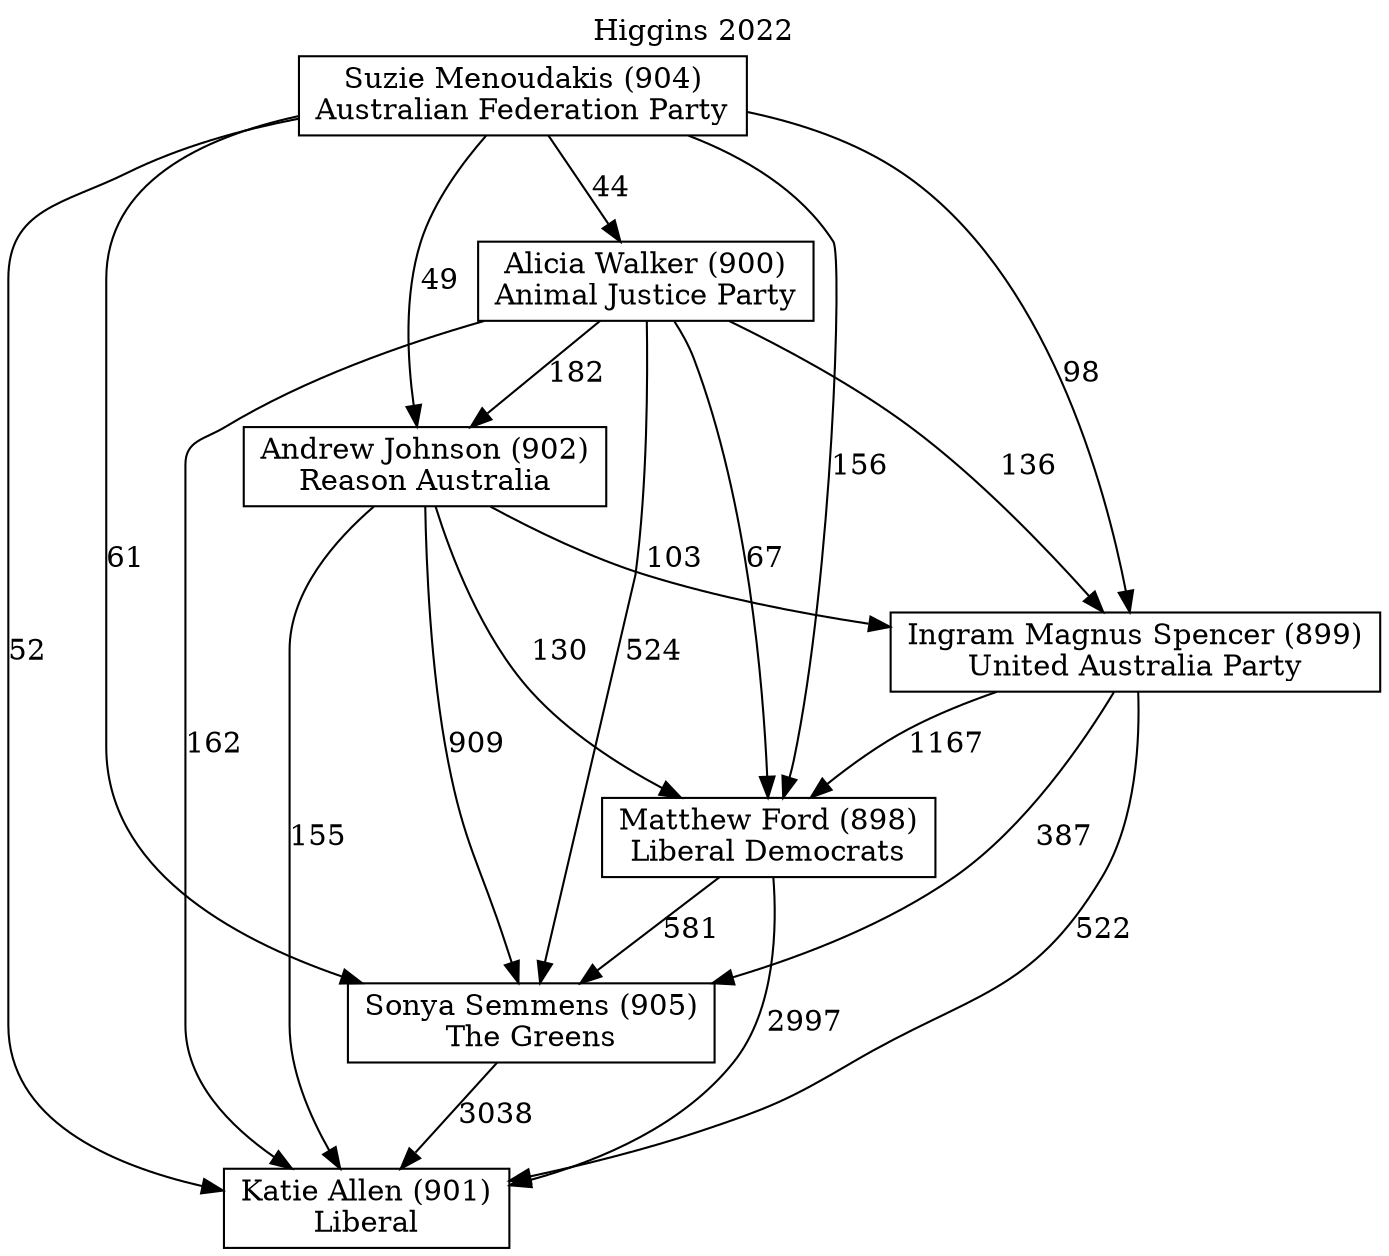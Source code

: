 // House preference flow
digraph "Katie Allen (901)_Higgins_2022" {
	graph [label="Higgins 2022" labelloc=t mclimit=10]
	node [shape=box]
	"Katie Allen (901)" [label="Katie Allen (901)
Liberal"]
	"Sonya Semmens (905)" [label="Sonya Semmens (905)
The Greens"]
	"Matthew Ford (898)" [label="Matthew Ford (898)
Liberal Democrats"]
	"Ingram Magnus Spencer (899)" [label="Ingram Magnus Spencer (899)
United Australia Party"]
	"Andrew Johnson (902)" [label="Andrew Johnson (902)
Reason Australia"]
	"Alicia Walker (900)" [label="Alicia Walker (900)
Animal Justice Party"]
	"Suzie Menoudakis (904)" [label="Suzie Menoudakis (904)
Australian Federation Party"]
	"Sonya Semmens (905)" -> "Katie Allen (901)" [label=3038]
	"Matthew Ford (898)" -> "Sonya Semmens (905)" [label=581]
	"Ingram Magnus Spencer (899)" -> "Matthew Ford (898)" [label=1167]
	"Andrew Johnson (902)" -> "Ingram Magnus Spencer (899)" [label=103]
	"Alicia Walker (900)" -> "Andrew Johnson (902)" [label=182]
	"Suzie Menoudakis (904)" -> "Alicia Walker (900)" [label=44]
	"Matthew Ford (898)" -> "Katie Allen (901)" [label=2997]
	"Ingram Magnus Spencer (899)" -> "Katie Allen (901)" [label=522]
	"Andrew Johnson (902)" -> "Katie Allen (901)" [label=155]
	"Alicia Walker (900)" -> "Katie Allen (901)" [label=162]
	"Suzie Menoudakis (904)" -> "Katie Allen (901)" [label=52]
	"Suzie Menoudakis (904)" -> "Andrew Johnson (902)" [label=49]
	"Alicia Walker (900)" -> "Ingram Magnus Spencer (899)" [label=136]
	"Suzie Menoudakis (904)" -> "Ingram Magnus Spencer (899)" [label=98]
	"Andrew Johnson (902)" -> "Matthew Ford (898)" [label=130]
	"Alicia Walker (900)" -> "Matthew Ford (898)" [label=67]
	"Suzie Menoudakis (904)" -> "Matthew Ford (898)" [label=156]
	"Ingram Magnus Spencer (899)" -> "Sonya Semmens (905)" [label=387]
	"Andrew Johnson (902)" -> "Sonya Semmens (905)" [label=909]
	"Alicia Walker (900)" -> "Sonya Semmens (905)" [label=524]
	"Suzie Menoudakis (904)" -> "Sonya Semmens (905)" [label=61]
}
